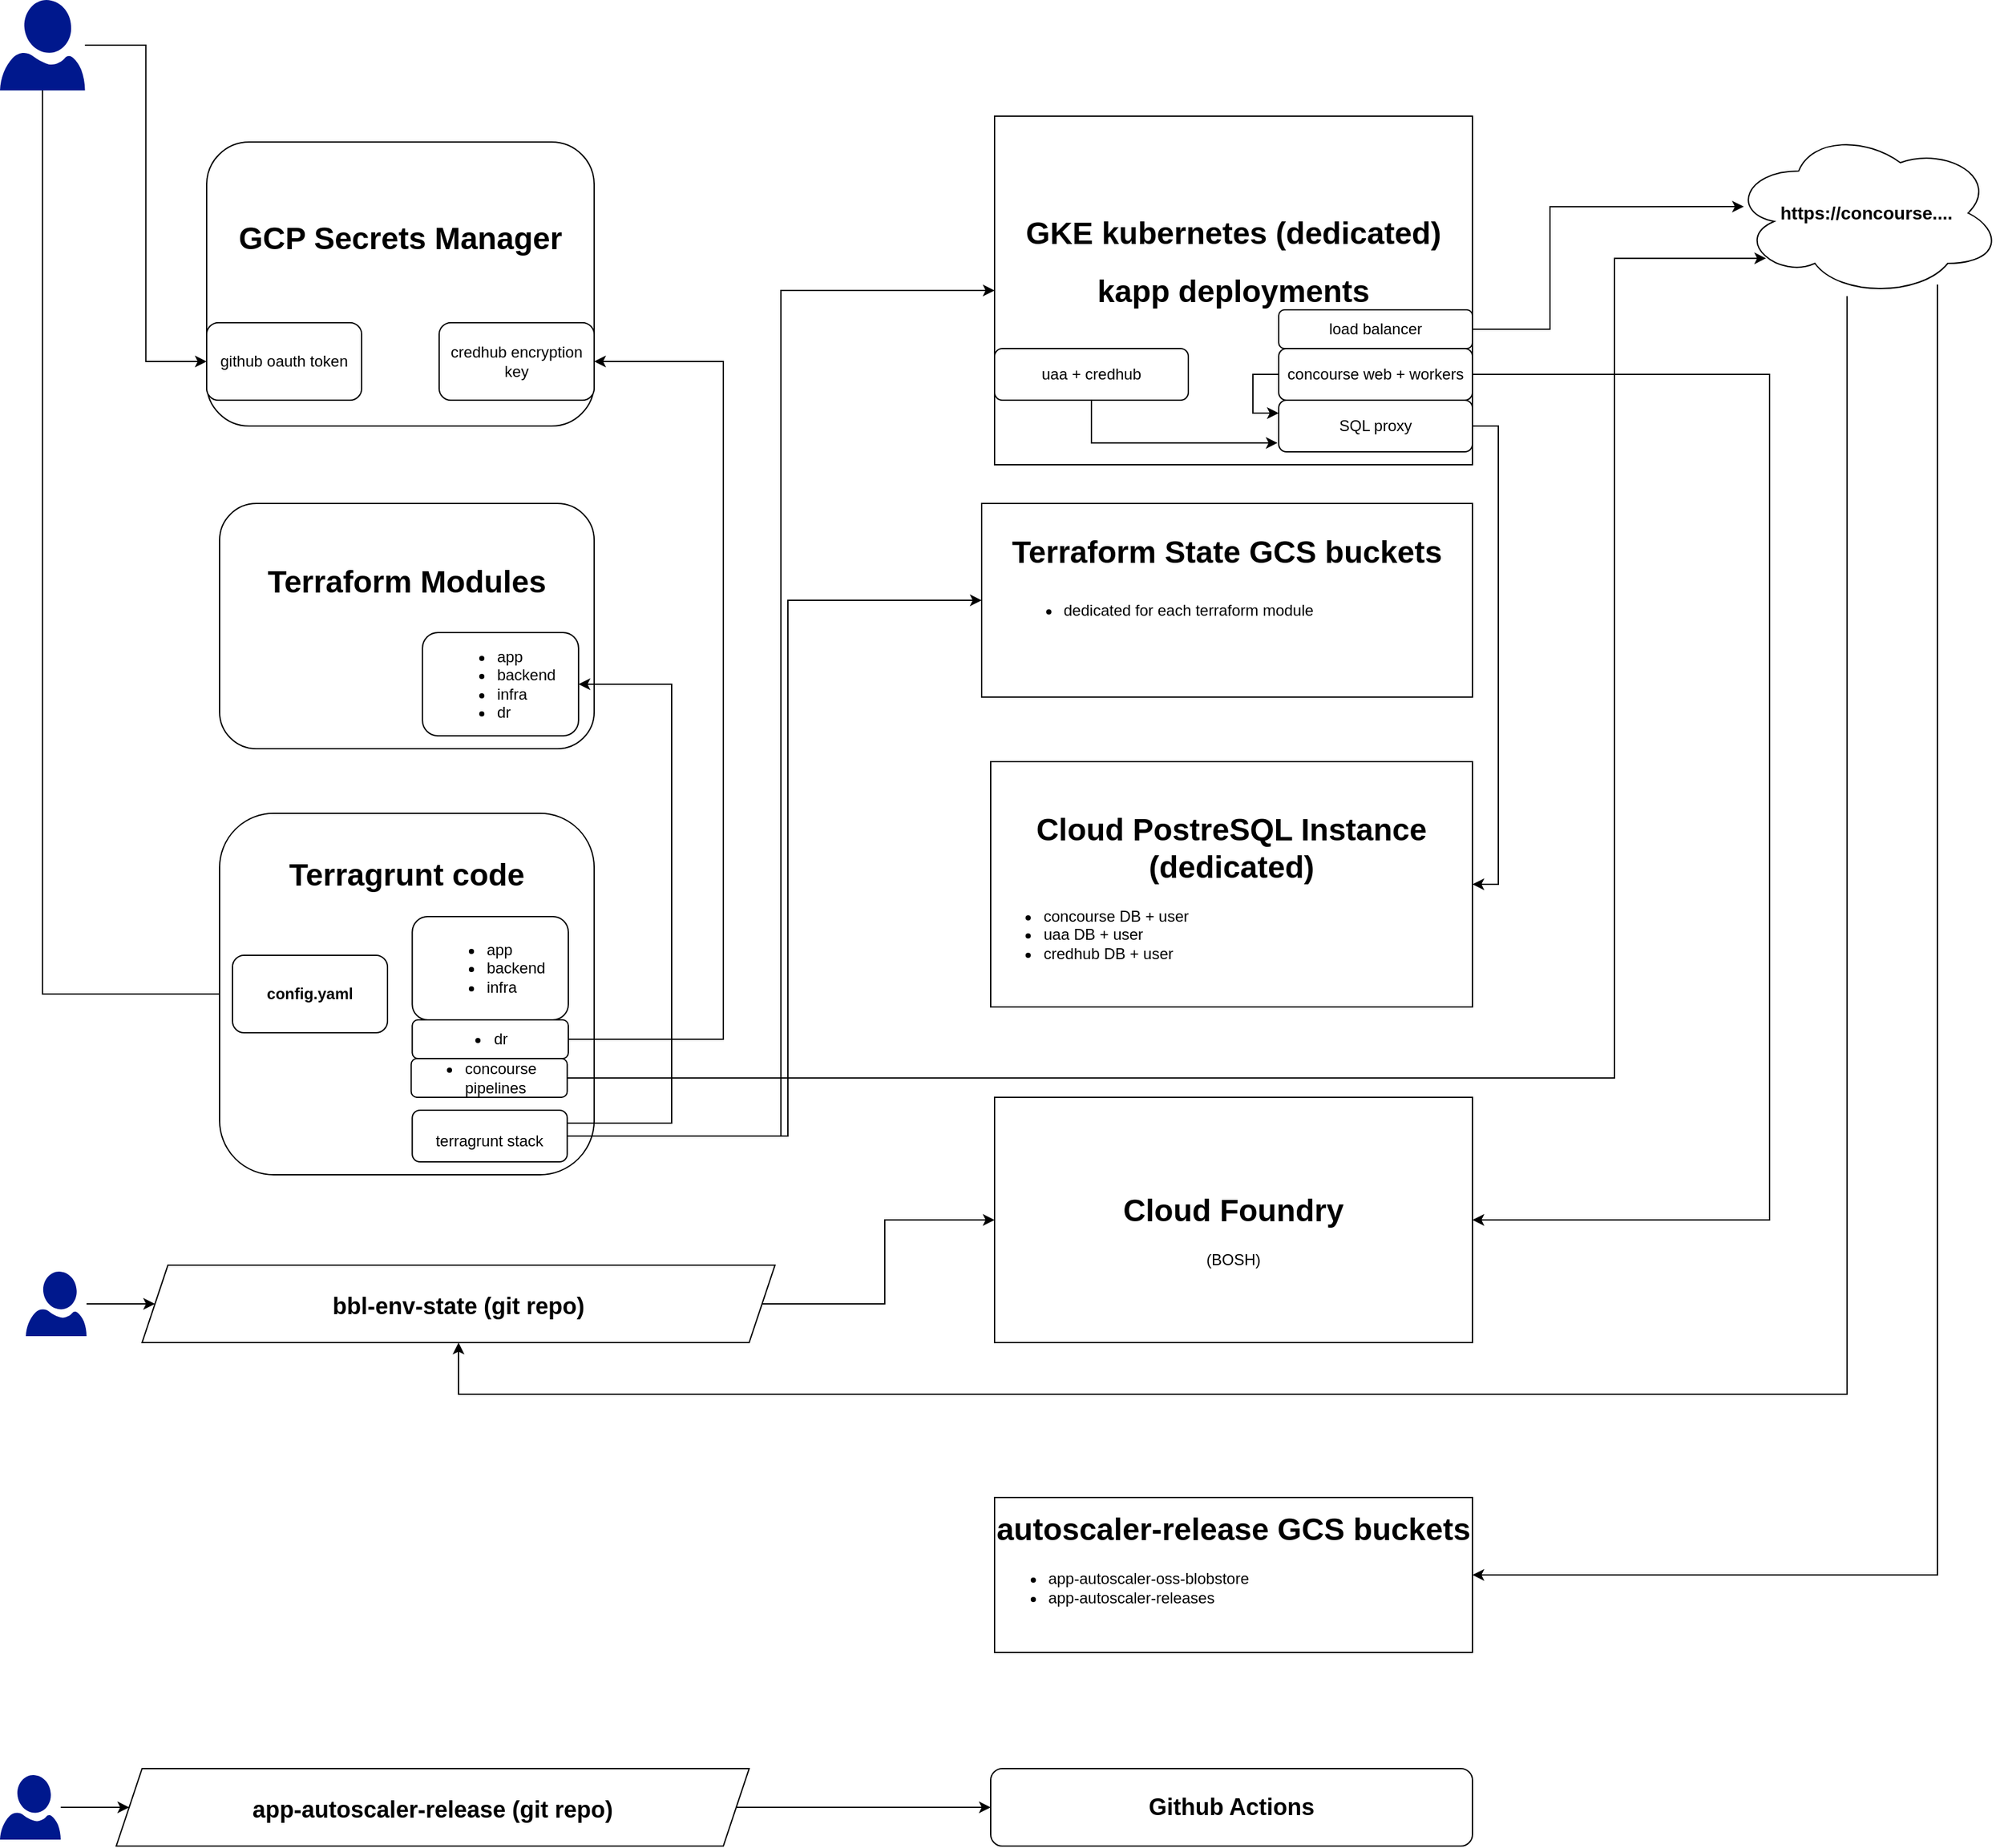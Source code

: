 <mxfile version="20.2.8" type="device"><diagram id="uRtwaYEq0rtgbu2G1TjC" name="Page-1"><mxGraphModel dx="2583" dy="1515" grid="1" gridSize="10" guides="1" tooltips="1" connect="1" arrows="1" fold="1" page="1" pageScale="1" pageWidth="827" pageHeight="1169" math="0" shadow="0"><root><mxCell id="0"/><mxCell id="1" parent="0"/><mxCell id="u-kbhT7_OGPJj1Q-AWdR-6" style="edgeStyle=orthogonalEdgeStyle;rounded=0;orthogonalLoop=1;jettySize=auto;html=1;entryX=0;entryY=0.5;entryDx=0;entryDy=0;fontSize=24;" edge="1" parent="1" source="u-kbhT7_OGPJj1Q-AWdR-5" target="u-kbhT7_OGPJj1Q-AWdR-2"><mxGeometry relative="1" as="geometry"/></mxCell><mxCell id="u-kbhT7_OGPJj1Q-AWdR-19" style="edgeStyle=orthogonalEdgeStyle;rounded=0;orthogonalLoop=1;jettySize=auto;html=1;exitX=0.5;exitY=1;exitDx=0;exitDy=0;exitPerimeter=0;entryX=0;entryY=0.5;entryDx=0;entryDy=0;fontSize=12;" edge="1" parent="1" source="u-kbhT7_OGPJj1Q-AWdR-5" target="u-kbhT7_OGPJj1Q-AWdR-16"><mxGeometry relative="1" as="geometry"/></mxCell><mxCell id="u-kbhT7_OGPJj1Q-AWdR-5" value="" style="sketch=0;aspect=fixed;pointerEvents=1;shadow=0;dashed=0;html=1;strokeColor=none;labelPosition=center;verticalLabelPosition=bottom;verticalAlign=top;align=center;fillColor=#00188D;shape=mxgraph.azure.user;fontSize=24;" vertex="1" parent="1"><mxGeometry x="60" y="70" width="65.8" height="70" as="geometry"/></mxCell><mxCell id="u-kbhT7_OGPJj1Q-AWdR-9" value="" style="group" vertex="1" connectable="0" parent="1"><mxGeometry x="230" y="460" width="290" height="190" as="geometry"/></mxCell><mxCell id="u-kbhT7_OGPJj1Q-AWdR-7" value="&lt;h1&gt;&lt;font style=&quot;font-size: 24px;&quot;&gt;Terraform Modules&lt;/font&gt;&lt;/h1&gt;&lt;font style=&quot;font-size: 24px;&quot;&gt;&lt;br&gt;&lt;br&gt;&lt;/font&gt;&lt;br&gt;" style="rounded=1;whiteSpace=wrap;html=1;fontSize=24;" vertex="1" parent="u-kbhT7_OGPJj1Q-AWdR-9"><mxGeometry width="290" height="190" as="geometry"/></mxCell><mxCell id="u-kbhT7_OGPJj1Q-AWdR-8" value="&lt;p&gt;&lt;/p&gt;&lt;ul style=&quot;font-size: 12px;&quot;&gt;&lt;li style=&quot;text-align: left;&quot;&gt;&lt;span style=&quot;background-color: initial;&quot;&gt;app&lt;/span&gt;&lt;/li&gt;&lt;li style=&quot;text-align: left;&quot;&gt;&lt;span style=&quot;background-color: initial;&quot;&gt;backend&lt;/span&gt;&lt;/li&gt;&lt;li style=&quot;text-align: left;&quot;&gt;&lt;span style=&quot;background-color: initial;&quot;&gt;infra&lt;/span&gt;&lt;/li&gt;&lt;li style=&quot;text-align: left;&quot;&gt;&lt;span style=&quot;background-color: initial;&quot;&gt;dr&lt;/span&gt;&lt;/li&gt;&lt;/ul&gt;&lt;p&gt;&lt;/p&gt;" style="rounded=1;whiteSpace=wrap;html=1;fontSize=24;" vertex="1" parent="u-kbhT7_OGPJj1Q-AWdR-9"><mxGeometry x="157.083" y="100" width="120.833" height="80" as="geometry"/></mxCell><mxCell id="u-kbhT7_OGPJj1Q-AWdR-10" value="" style="group;rounded=0;glass=0;" vertex="1" connectable="0" parent="1"><mxGeometry x="220" y="180" width="300" height="220" as="geometry"/></mxCell><mxCell id="u-kbhT7_OGPJj1Q-AWdR-1" value="&lt;h1&gt;&lt;font style=&quot;font-size: 24px;&quot;&gt;GCP Secrets Manager&lt;/font&gt;&lt;font style=&quot;font-size: 24px;&quot;&gt;&lt;br&gt;&lt;/font&gt;&lt;font style=&quot;font-size: 24px;&quot;&gt;&lt;br&gt;&lt;/font&gt;&lt;/h1&gt;&lt;p&gt;&lt;font style=&quot;font-size: 24px;&quot;&gt;&lt;br&gt;&lt;/font&gt;&lt;/p&gt;" style="rounded=1;whiteSpace=wrap;html=1;" vertex="1" parent="u-kbhT7_OGPJj1Q-AWdR-10"><mxGeometry width="300" height="220" as="geometry"/></mxCell><mxCell id="u-kbhT7_OGPJj1Q-AWdR-2" value="github oauth token" style="rounded=1;whiteSpace=wrap;html=1;" vertex="1" parent="u-kbhT7_OGPJj1Q-AWdR-10"><mxGeometry y="140" width="120" height="60" as="geometry"/></mxCell><mxCell id="u-kbhT7_OGPJj1Q-AWdR-3" value="credhub encryption key" style="rounded=1;whiteSpace=wrap;html=1;" vertex="1" parent="u-kbhT7_OGPJj1Q-AWdR-10"><mxGeometry x="180" y="140" width="120" height="60" as="geometry"/></mxCell><mxCell id="u-kbhT7_OGPJj1Q-AWdR-15" value="&lt;h1&gt;GKE kubernetes (dedicated)&lt;/h1&gt;&lt;h1&gt;kapp deployments&lt;/h1&gt;&lt;div&gt;&lt;br&gt;&lt;/div&gt;&lt;div&gt;&lt;br&gt;&lt;/div&gt;&lt;div&gt;&lt;br&gt;&lt;/div&gt;" style="rounded=0;whiteSpace=wrap;html=1;fontSize=12;" vertex="1" parent="1"><mxGeometry x="830" y="160" width="370" height="270" as="geometry"/></mxCell><mxCell id="u-kbhT7_OGPJj1Q-AWdR-20" value="&lt;h1&gt;Terraform State GCS buckets&lt;/h1&gt;&lt;h1&gt;&lt;p&gt;&lt;/p&gt;&lt;p&gt;&lt;/p&gt;&lt;ul&gt;&lt;li style=&quot;text-align: left; font-size: 12px;&quot;&gt;&lt;span style=&quot;font-weight: normal;&quot;&gt;dedicated for each terraform module&amp;nbsp;&amp;nbsp;&lt;/span&gt;&lt;/li&gt;&lt;/ul&gt;&lt;/h1&gt;&lt;div&gt;&lt;br&gt;&lt;/div&gt;&lt;div&gt;&lt;br&gt;&lt;/div&gt;" style="rounded=0;whiteSpace=wrap;html=1;fontSize=12;" vertex="1" parent="1"><mxGeometry x="820" y="460" width="380" height="150" as="geometry"/></mxCell><mxCell id="u-kbhT7_OGPJj1Q-AWdR-12" value="&lt;h1&gt;&lt;font style=&quot;font-size: 24px;&quot;&gt;Terragrunt code&lt;/font&gt;&lt;/h1&gt;&lt;div&gt;&lt;br&gt;&lt;/div&gt;&lt;div&gt;&lt;br&gt;&lt;/div&gt;&lt;div&gt;&lt;br&gt;&lt;/div&gt;&lt;div&gt;&lt;br&gt;&lt;/div&gt;&lt;div&gt;&lt;br&gt;&lt;/div&gt;&lt;div&gt;&lt;br&gt;&lt;/div&gt;&lt;font style=&quot;font-size: 24px;&quot;&gt;&lt;br&gt;&lt;/font&gt;" style="rounded=1;whiteSpace=wrap;html=1;fontSize=24;" vertex="1" parent="1"><mxGeometry x="230" y="700" width="290" height="280" as="geometry"/></mxCell><mxCell id="u-kbhT7_OGPJj1Q-AWdR-13" value="&lt;p&gt;&lt;/p&gt;&lt;ul style=&quot;font-size: 12px;&quot;&gt;&lt;li style=&quot;text-align: left;&quot;&gt;&lt;span style=&quot;background-color: initial;&quot;&gt;app&lt;/span&gt;&lt;/li&gt;&lt;li style=&quot;text-align: left;&quot;&gt;&lt;span style=&quot;background-color: initial;&quot;&gt;backend&lt;/span&gt;&lt;/li&gt;&lt;li style=&quot;text-align: left;&quot;&gt;&lt;span style=&quot;background-color: initial;&quot;&gt;infra&lt;/span&gt;&lt;/li&gt;&lt;/ul&gt;&lt;p&gt;&lt;/p&gt;" style="rounded=1;whiteSpace=wrap;html=1;fontSize=24;" vertex="1" parent="1"><mxGeometry x="379.163" y="780" width="120.833" height="80" as="geometry"/></mxCell><mxCell id="u-kbhT7_OGPJj1Q-AWdR-16" value="&lt;h5 style=&quot;font-size: 12px;&quot;&gt;config.&lt;font style=&quot;font-size: 12px;&quot;&gt;yaml&lt;/font&gt;&lt;/h5&gt;" style="rounded=1;whiteSpace=wrap;html=1;fontSize=24;" vertex="1" parent="1"><mxGeometry x="240" y="810" width="120" height="60" as="geometry"/></mxCell><mxCell id="u-kbhT7_OGPJj1Q-AWdR-23" style="edgeStyle=orthogonalEdgeStyle;rounded=0;orthogonalLoop=1;jettySize=auto;html=1;entryX=1;entryY=0.5;entryDx=0;entryDy=0;fontSize=12;exitX=1;exitY=0.25;exitDx=0;exitDy=0;" edge="1" parent="1" source="u-kbhT7_OGPJj1Q-AWdR-22" target="u-kbhT7_OGPJj1Q-AWdR-8"><mxGeometry relative="1" as="geometry"><Array as="points"><mxPoint x="580" y="940"/><mxPoint x="580" y="600"/></Array></mxGeometry></mxCell><mxCell id="u-kbhT7_OGPJj1Q-AWdR-26" style="edgeStyle=orthogonalEdgeStyle;rounded=0;orthogonalLoop=1;jettySize=auto;html=1;entryX=0;entryY=0.5;entryDx=0;entryDy=0;fontSize=12;" edge="1" parent="1" source="u-kbhT7_OGPJj1Q-AWdR-22" target="u-kbhT7_OGPJj1Q-AWdR-15"><mxGeometry relative="1" as="geometry"/></mxCell><mxCell id="u-kbhT7_OGPJj1Q-AWdR-27" style="edgeStyle=orthogonalEdgeStyle;rounded=0;orthogonalLoop=1;jettySize=auto;html=1;entryX=0;entryY=0.5;entryDx=0;entryDy=0;fontSize=12;" edge="1" parent="1" source="u-kbhT7_OGPJj1Q-AWdR-22" target="u-kbhT7_OGPJj1Q-AWdR-20"><mxGeometry relative="1" as="geometry"><Array as="points"><mxPoint x="670" y="950"/><mxPoint x="670" y="535"/></Array></mxGeometry></mxCell><mxCell id="u-kbhT7_OGPJj1Q-AWdR-22" value="&lt;p&gt;&lt;/p&gt;&lt;span style=&quot;text-align: left; font-size: 12px; background-color: initial;&quot;&gt;terragrunt stack&lt;/span&gt;&lt;br&gt;&lt;p&gt;&lt;/p&gt;" style="rounded=1;whiteSpace=wrap;html=1;fontSize=24;" vertex="1" parent="1"><mxGeometry x="379.16" y="930" width="120" height="40" as="geometry"/></mxCell><mxCell id="u-kbhT7_OGPJj1Q-AWdR-25" style="edgeStyle=orthogonalEdgeStyle;rounded=0;orthogonalLoop=1;jettySize=auto;html=1;entryX=1;entryY=0.5;entryDx=0;entryDy=0;fontSize=12;" edge="1" parent="1" source="u-kbhT7_OGPJj1Q-AWdR-24" target="u-kbhT7_OGPJj1Q-AWdR-3"><mxGeometry relative="1" as="geometry"><Array as="points"><mxPoint x="620" y="875"/><mxPoint x="620" y="350"/></Array></mxGeometry></mxCell><mxCell id="u-kbhT7_OGPJj1Q-AWdR-24" value="&lt;ul style=&quot;font-size: 12px;&quot;&gt;&lt;li&gt;dr&amp;nbsp; &amp;nbsp; &amp;nbsp; &amp;nbsp;&lt;/li&gt;&lt;/ul&gt;" style="rounded=1;whiteSpace=wrap;html=1;fontSize=24;align=center;" vertex="1" parent="1"><mxGeometry x="379.16" y="860" width="120.84" height="30" as="geometry"/></mxCell><mxCell id="u-kbhT7_OGPJj1Q-AWdR-28" value="&lt;h1&gt;Cloud PostreSQL Instance (dedicated)&lt;/h1&gt;&lt;div&gt;&lt;ul&gt;&lt;li style=&quot;text-align: left;&quot;&gt;concourse DB + user&lt;/li&gt;&lt;li style=&quot;text-align: left;&quot;&gt;uaa DB + user&lt;/li&gt;&lt;li style=&quot;text-align: left;&quot;&gt;credhub DB + user&lt;/li&gt;&lt;/ul&gt;&lt;/div&gt;" style="rounded=0;whiteSpace=wrap;html=1;fontSize=12;" vertex="1" parent="1"><mxGeometry x="827" y="660" width="373" height="190" as="geometry"/></mxCell><mxCell id="u-kbhT7_OGPJj1Q-AWdR-33" style="edgeStyle=orthogonalEdgeStyle;rounded=0;orthogonalLoop=1;jettySize=auto;html=1;entryX=0;entryY=0.5;entryDx=0;entryDy=0;fontSize=12;" edge="1" parent="1" source="u-kbhT7_OGPJj1Q-AWdR-29" target="u-kbhT7_OGPJj1Q-AWdR-32"><mxGeometry relative="1" as="geometry"/></mxCell><mxCell id="u-kbhT7_OGPJj1Q-AWdR-29" value="&lt;h1&gt;&lt;font style=&quot;font-size: 18px;&quot;&gt;bbl-env-state (git repo)&lt;/font&gt;&lt;/h1&gt;" style="shape=parallelogram;perimeter=parallelogramPerimeter;whiteSpace=wrap;html=1;fixedSize=1;rounded=0;glass=0;fontSize=12;" vertex="1" parent="1"><mxGeometry x="170" y="1050" width="490" height="60" as="geometry"/></mxCell><mxCell id="u-kbhT7_OGPJj1Q-AWdR-31" style="edgeStyle=orthogonalEdgeStyle;rounded=0;orthogonalLoop=1;jettySize=auto;html=1;entryX=0;entryY=0.5;entryDx=0;entryDy=0;fontSize=12;" edge="1" parent="1" source="u-kbhT7_OGPJj1Q-AWdR-30" target="u-kbhT7_OGPJj1Q-AWdR-29"><mxGeometry relative="1" as="geometry"/></mxCell><mxCell id="u-kbhT7_OGPJj1Q-AWdR-30" value="" style="sketch=0;aspect=fixed;pointerEvents=1;shadow=0;dashed=0;html=1;strokeColor=none;labelPosition=center;verticalLabelPosition=bottom;verticalAlign=top;align=center;fillColor=#00188D;shape=mxgraph.azure.user;fontSize=24;" vertex="1" parent="1"><mxGeometry x="80" y="1055" width="47" height="50" as="geometry"/></mxCell><mxCell id="u-kbhT7_OGPJj1Q-AWdR-32" value="&lt;h1&gt;Cloud Foundry&lt;/h1&gt;&lt;div&gt;(BOSH)&lt;/div&gt;" style="rounded=0;whiteSpace=wrap;html=1;fontSize=12;" vertex="1" parent="1"><mxGeometry x="830" y="920" width="370" height="190" as="geometry"/></mxCell><mxCell id="u-kbhT7_OGPJj1Q-AWdR-48" style="edgeStyle=orthogonalEdgeStyle;rounded=0;orthogonalLoop=1;jettySize=auto;html=1;entryX=0.5;entryY=1;entryDx=0;entryDy=0;fontSize=18;" edge="1" parent="1" source="u-kbhT7_OGPJj1Q-AWdR-34" target="u-kbhT7_OGPJj1Q-AWdR-29"><mxGeometry relative="1" as="geometry"><Array as="points"><mxPoint x="1490" y="1150"/><mxPoint x="415" y="1150"/></Array></mxGeometry></mxCell><mxCell id="u-kbhT7_OGPJj1Q-AWdR-50" style="edgeStyle=orthogonalEdgeStyle;rounded=0;orthogonalLoop=1;jettySize=auto;html=1;entryX=1;entryY=0.5;entryDx=0;entryDy=0;fontSize=12;" edge="1" parent="1" source="u-kbhT7_OGPJj1Q-AWdR-34" target="u-kbhT7_OGPJj1Q-AWdR-49"><mxGeometry relative="1" as="geometry"><Array as="points"><mxPoint x="1560" y="1290"/></Array></mxGeometry></mxCell><mxCell id="u-kbhT7_OGPJj1Q-AWdR-34" value="&lt;h3&gt;https://concourse....&lt;/h3&gt;" style="ellipse;shape=cloud;whiteSpace=wrap;html=1;rounded=0;glass=0;fontSize=12;" vertex="1" parent="1"><mxGeometry x="1400" y="170" width="210" height="130" as="geometry"/></mxCell><mxCell id="u-kbhT7_OGPJj1Q-AWdR-43" style="edgeStyle=orthogonalEdgeStyle;rounded=0;orthogonalLoop=1;jettySize=auto;html=1;entryX=1;entryY=0.5;entryDx=0;entryDy=0;fontSize=12;" edge="1" parent="1" source="u-kbhT7_OGPJj1Q-AWdR-35" target="u-kbhT7_OGPJj1Q-AWdR-28"><mxGeometry relative="1" as="geometry"><Array as="points"><mxPoint x="1220" y="400"/><mxPoint x="1220" y="755"/></Array></mxGeometry></mxCell><mxCell id="u-kbhT7_OGPJj1Q-AWdR-35" value="SQL proxy" style="rounded=1;whiteSpace=wrap;html=1;glass=0;fontSize=12;" vertex="1" parent="1"><mxGeometry x="1050" y="380" width="150" height="40" as="geometry"/></mxCell><mxCell id="u-kbhT7_OGPJj1Q-AWdR-41" style="edgeStyle=orthogonalEdgeStyle;rounded=0;orthogonalLoop=1;jettySize=auto;html=1;entryX=0;entryY=0.25;entryDx=0;entryDy=0;fontSize=12;" edge="1" parent="1" source="u-kbhT7_OGPJj1Q-AWdR-37" target="u-kbhT7_OGPJj1Q-AWdR-35"><mxGeometry relative="1" as="geometry"><Array as="points"><mxPoint x="1030" y="360"/><mxPoint x="1030" y="390"/></Array></mxGeometry></mxCell><mxCell id="u-kbhT7_OGPJj1Q-AWdR-47" style="edgeStyle=orthogonalEdgeStyle;rounded=0;orthogonalLoop=1;jettySize=auto;html=1;entryX=1;entryY=0.5;entryDx=0;entryDy=0;fontSize=12;" edge="1" parent="1" source="u-kbhT7_OGPJj1Q-AWdR-37" target="u-kbhT7_OGPJj1Q-AWdR-32"><mxGeometry relative="1" as="geometry"><Array as="points"><mxPoint x="1430" y="360"/><mxPoint x="1430" y="1015"/></Array></mxGeometry></mxCell><mxCell id="u-kbhT7_OGPJj1Q-AWdR-37" value="concourse web + workers" style="rounded=1;whiteSpace=wrap;html=1;glass=0;fontSize=12;" vertex="1" parent="1"><mxGeometry x="1050" y="340" width="150" height="40" as="geometry"/></mxCell><mxCell id="u-kbhT7_OGPJj1Q-AWdR-39" style="edgeStyle=orthogonalEdgeStyle;rounded=0;orthogonalLoop=1;jettySize=auto;html=1;entryX=-0.006;entryY=0.827;entryDx=0;entryDy=0;fontSize=12;exitX=0.5;exitY=1;exitDx=0;exitDy=0;entryPerimeter=0;" edge="1" parent="1" source="u-kbhT7_OGPJj1Q-AWdR-38" target="u-kbhT7_OGPJj1Q-AWdR-35"><mxGeometry relative="1" as="geometry"/></mxCell><mxCell id="u-kbhT7_OGPJj1Q-AWdR-38" value="uaa + credhub" style="rounded=1;whiteSpace=wrap;html=1;glass=0;fontSize=12;" vertex="1" parent="1"><mxGeometry x="830" y="340" width="150" height="40" as="geometry"/></mxCell><mxCell id="u-kbhT7_OGPJj1Q-AWdR-44" style="edgeStyle=orthogonalEdgeStyle;rounded=0;orthogonalLoop=1;jettySize=auto;html=1;entryX=0.048;entryY=0.462;entryDx=0;entryDy=0;entryPerimeter=0;fontSize=12;" edge="1" parent="1" source="u-kbhT7_OGPJj1Q-AWdR-42" target="u-kbhT7_OGPJj1Q-AWdR-34"><mxGeometry relative="1" as="geometry"><Array as="points"><mxPoint x="1260" y="325"/><mxPoint x="1260" y="230"/></Array></mxGeometry></mxCell><mxCell id="u-kbhT7_OGPJj1Q-AWdR-42" value="load balancer" style="rounded=1;whiteSpace=wrap;html=1;glass=0;fontSize=12;" vertex="1" parent="1"><mxGeometry x="1050" y="310" width="150" height="30" as="geometry"/></mxCell><mxCell id="u-kbhT7_OGPJj1Q-AWdR-46" style="edgeStyle=orthogonalEdgeStyle;rounded=0;orthogonalLoop=1;jettySize=auto;html=1;entryX=0.13;entryY=0.77;entryDx=0;entryDy=0;entryPerimeter=0;fontSize=12;" edge="1" parent="1" source="u-kbhT7_OGPJj1Q-AWdR-45" target="u-kbhT7_OGPJj1Q-AWdR-34"><mxGeometry relative="1" as="geometry"><Array as="points"><mxPoint x="1310" y="905"/><mxPoint x="1310" y="270"/></Array></mxGeometry></mxCell><mxCell id="u-kbhT7_OGPJj1Q-AWdR-45" value="&lt;ul style=&quot;font-size: 12px;&quot;&gt;&lt;li&gt;concourse pipelines&lt;/li&gt;&lt;/ul&gt;" style="rounded=1;whiteSpace=wrap;html=1;fontSize=24;align=left;" vertex="1" parent="1"><mxGeometry x="378.32" y="890" width="120.84" height="30" as="geometry"/></mxCell><mxCell id="u-kbhT7_OGPJj1Q-AWdR-49" value="&lt;h1&gt;&lt;span style=&quot;text-align: left; background-color: initial;&quot;&gt;autoscaler-release GCS buckets&lt;/span&gt;&lt;/h1&gt;&lt;div&gt;&lt;ul&gt;&lt;li style=&quot;text-align: left;&quot;&gt;&lt;span style=&quot;background-color: initial;&quot;&gt;app-autoscaler-oss-blobstore&lt;/span&gt;&lt;/li&gt;&lt;li style=&quot;text-align: left;&quot;&gt;&lt;span style=&quot;background-color: initial;&quot;&gt;app-autoscaler-releases&lt;/span&gt;&lt;/li&gt;&lt;/ul&gt;&lt;/div&gt;&lt;div&gt;&lt;br&gt;&lt;/div&gt;&lt;div&gt;&lt;br&gt;&lt;/div&gt;" style="rounded=0;whiteSpace=wrap;html=1;fontSize=12;" vertex="1" parent="1"><mxGeometry x="830" y="1230" width="370" height="120" as="geometry"/></mxCell><mxCell id="u-kbhT7_OGPJj1Q-AWdR-55" style="edgeStyle=orthogonalEdgeStyle;rounded=0;orthogonalLoop=1;jettySize=auto;html=1;entryX=0;entryY=0.5;entryDx=0;entryDy=0;fontSize=12;" edge="1" parent="1" source="u-kbhT7_OGPJj1Q-AWdR-51" target="u-kbhT7_OGPJj1Q-AWdR-54"><mxGeometry relative="1" as="geometry"/></mxCell><mxCell id="u-kbhT7_OGPJj1Q-AWdR-51" value="&lt;h1&gt;&lt;font style=&quot;font-size: 18px;&quot;&gt;app-autoscaler-release (git repo)&lt;/font&gt;&lt;/h1&gt;" style="shape=parallelogram;perimeter=parallelogramPerimeter;whiteSpace=wrap;html=1;fixedSize=1;rounded=0;glass=0;fontSize=12;" vertex="1" parent="1"><mxGeometry x="150" y="1440" width="490" height="60" as="geometry"/></mxCell><mxCell id="u-kbhT7_OGPJj1Q-AWdR-52" style="edgeStyle=orthogonalEdgeStyle;rounded=0;orthogonalLoop=1;jettySize=auto;html=1;entryX=0;entryY=0.5;entryDx=0;entryDy=0;fontSize=12;" edge="1" parent="1" source="u-kbhT7_OGPJj1Q-AWdR-53" target="u-kbhT7_OGPJj1Q-AWdR-51"><mxGeometry relative="1" as="geometry"/></mxCell><mxCell id="u-kbhT7_OGPJj1Q-AWdR-53" value="" style="sketch=0;aspect=fixed;pointerEvents=1;shadow=0;dashed=0;html=1;strokeColor=none;labelPosition=center;verticalLabelPosition=bottom;verticalAlign=top;align=center;fillColor=#00188D;shape=mxgraph.azure.user;fontSize=24;" vertex="1" parent="1"><mxGeometry x="60" y="1445" width="47" height="50" as="geometry"/></mxCell><mxCell id="u-kbhT7_OGPJj1Q-AWdR-54" value="&lt;h2&gt;Github Actions&lt;/h2&gt;" style="rounded=1;whiteSpace=wrap;html=1;glass=0;fontSize=12;" vertex="1" parent="1"><mxGeometry x="827" y="1440" width="373" height="60" as="geometry"/></mxCell></root></mxGraphModel></diagram></mxfile>